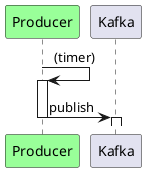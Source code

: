 @startuml producer-kafka-quarkus
participant Producer as Producer #99FF99
Producer -> Producer : (timer)
activate Producer
Producer -> Kafka: publish
deactivate Producer
activate Kafka
deactivate Kafka
@enduml